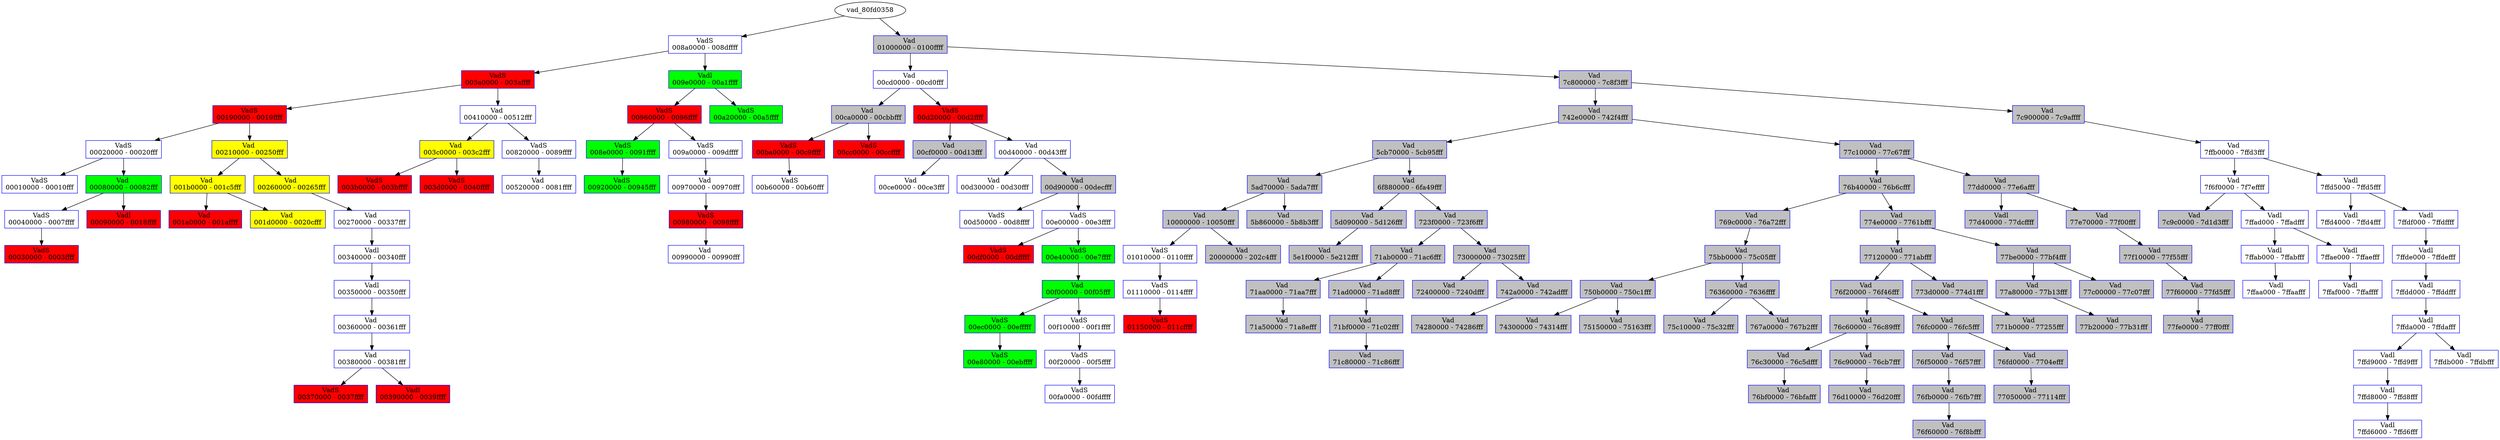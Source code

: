 /* Pid:   1432 */
digraph processtree {
graph [rankdir = "TB"];
vad_80fd0358 -> vad_80f53a58
vad_80f53a58 [label = "{ VadS\n008a0000 - 008dffff }"shape = "record" color = "blue" style = "filled" fillcolor = "white"];
vad_80f53a58 -> vad_ff283220
vad_ff283220 [label = "{ VadS\n003a0000 - 003affff }"shape = "record" color = "blue" style = "filled" fillcolor = "red"];
vad_ff283220 -> vad_ff22a220
vad_ff22a220 [label = "{ VadS\n00190000 - 0019ffff }"shape = "record" color = "blue" style = "filled" fillcolor = "red"];
vad_ff22a220 -> vad_80fec0a8
vad_80fec0a8 [label = "{ VadS\n00020000 - 00020fff }"shape = "record" color = "blue" style = "filled" fillcolor = "white"];
vad_80fec0a8 -> vad_ff3c5728
vad_ff3c5728 [label = "{ VadS\n00010000 - 00010fff }"shape = "record" color = "blue" style = "filled" fillcolor = "white"];
vad_80fec0a8 -> vad_ff22c418
vad_ff22c418 [label = "{ Vad \n00080000 - 00082fff }"shape = "record" color = "blue" style = "filled" fillcolor = "green"];
vad_ff22c418 -> vad_ff1d3600
vad_ff1d3600 [label = "{ VadS\n00040000 - 0007ffff }"shape = "record" color = "blue" style = "filled" fillcolor = "white"];
vad_ff1d3600 -> vad_ff27c1a8
vad_ff27c1a8 [label = "{ VadS\n00030000 - 0003ffff }"shape = "record" color = "blue" style = "filled" fillcolor = "red"];
vad_ff22c418 -> vad_ff2013b8
vad_ff2013b8 [label = "{ Vadl\n00090000 - 0018ffff }"shape = "record" color = "blue" style = "filled" fillcolor = "red"];
vad_ff22a220 -> vad_ff1e7300
vad_ff1e7300 [label = "{ Vad \n00210000 - 00250fff }"shape = "record" color = "blue" style = "filled" fillcolor = "yellow"];
vad_ff1e7300 -> vad_ff1e7360
vad_ff1e7360 [label = "{ Vad \n001b0000 - 001c5fff }"shape = "record" color = "blue" style = "filled" fillcolor = "yellow"];
vad_ff1e7360 -> vad_ff1e7be0
vad_ff1e7be0 [label = "{ Vad \n001a0000 - 001affff }"shape = "record" color = "blue" style = "filled" fillcolor = "red"];
vad_ff1e7360 -> vad_ff1e7330
vad_ff1e7330 [label = "{ Vad \n001d0000 - 0020cfff }"shape = "record" color = "blue" style = "filled" fillcolor = "yellow"];
vad_ff1e7300 -> vad_ff1e72d0
vad_ff1e72d0 [label = "{ Vad \n00260000 - 00265fff }"shape = "record" color = "blue" style = "filled" fillcolor = "yellow"];
vad_ff1e72d0 -> vad_ff20dc58
vad_ff20dc58 [label = "{ Vad \n00270000 - 00337fff }"shape = "record" color = "blue" style = "filled" fillcolor = "white"];
vad_ff20dc58 -> vad_ff20da70
vad_ff20da70 [label = "{ Vadl\n00340000 - 00340fff }"shape = "record" color = "blue" style = "filled" fillcolor = "white"];
vad_ff20da70 -> vad_ff20d9f0
vad_ff20d9f0 [label = "{ Vadl\n00350000 - 00350fff }"shape = "record" color = "blue" style = "filled" fillcolor = "white"];
vad_ff20d9f0 -> vad_ff22ec70
vad_ff22ec70 [label = "{ Vad \n00360000 - 00361fff }"shape = "record" color = "blue" style = "filled" fillcolor = "white"];
vad_ff22ec70 -> vad_ff22ebe0
vad_ff22ebe0 [label = "{ Vad \n00380000 - 00381fff }"shape = "record" color = "blue" style = "filled" fillcolor = "white"];
vad_ff22ebe0 -> vad_ff378228
vad_ff378228 [label = "{ VadS\n00370000 - 0037ffff }"shape = "record" color = "blue" style = "filled" fillcolor = "red"];
vad_ff22ebe0 -> vad_ff121c38
vad_ff121c38 [label = "{ Vadl\n00390000 - 0039ffff }"shape = "record" color = "blue" style = "filled" fillcolor = "red"];
vad_ff283220 -> vad_ff20dc28
vad_ff20dc28 [label = "{ Vad \n00410000 - 00512fff }"shape = "record" color = "blue" style = "filled" fillcolor = "white"];
vad_ff20dc28 -> vad_ff20dab0
vad_ff20dab0 [label = "{ Vad \n003c0000 - 003c2fff }"shape = "record" color = "blue" style = "filled" fillcolor = "yellow"];
vad_ff20dab0 -> vad_ff27b220
vad_ff27b220 [label = "{ VadS\n003b0000 - 003bffff }"shape = "record" color = "blue" style = "filled" fillcolor = "red"];
vad_ff20dab0 -> vad_ff1fb530
vad_ff1fb530 [label = "{ VadS\n003d0000 - 0040ffff }"shape = "record" color = "blue" style = "filled" fillcolor = "red"];
vad_ff20dc28 -> vad_ff1fb958
vad_ff1fb958 [label = "{ VadS\n00820000 - 0089ffff }"shape = "record" color = "blue" style = "filled" fillcolor = "white"];
vad_ff1fb958 -> vad_ff20d9a8
vad_ff20d9a8 [label = "{ Vad \n00520000 - 0081ffff }"shape = "record" color = "blue" style = "filled" fillcolor = "white"];
vad_80f53a58 -> vad_ff1ea730
vad_ff1ea730 [label = "{ Vadl\n009e0000 - 00a1ffff }"shape = "record" color = "blue" style = "filled" fillcolor = "green"];
vad_ff1ea730 -> vad_ff28e850
vad_ff28e850 [label = "{ VadS\n00960000 - 0096ffff }"shape = "record" color = "blue" style = "filled" fillcolor = "red"];
vad_ff28e850 -> vad_81001b98
vad_81001b98 [label = "{ VadS\n008e0000 - 0091ffff }"shape = "record" color = "blue" style = "filled" fillcolor = "green"];
vad_81001b98 -> vad_ff277ed8
vad_ff277ed8 [label = "{ VadS\n00920000 - 00945fff }"shape = "record" color = "blue" style = "filled" fillcolor = "green"];
vad_ff28e850 -> vad_80f02140
vad_80f02140 [label = "{ VadS\n009a0000 - 009dffff }"shape = "record" color = "blue" style = "filled" fillcolor = "white"];
vad_80f02140 -> vad_ff228150
vad_ff228150 [label = "{ Vad \n00970000 - 00970fff }"shape = "record" color = "blue" style = "filled" fillcolor = "white"];
vad_ff228150 -> vad_ff20dbd8
vad_ff20dbd8 [label = "{ VadS\n00980000 - 0098ffff }"shape = "record" color = "blue" style = "filled" fillcolor = "red"];
vad_ff20dbd8 -> vad_ff1f6570
vad_ff1f6570 [label = "{ Vad \n00990000 - 00990fff }"shape = "record" color = "blue" style = "filled" fillcolor = "white"];
vad_ff1ea730 -> vad_ff225f88
vad_ff225f88 [label = "{ VadS\n00a20000 - 00a5ffff }"shape = "record" color = "blue" style = "filled" fillcolor = "green"];
vad_80fd0358 -> vad_ff22c4a8
vad_ff22c4a8 [label = "{ Vad \n01000000 - 0100ffff }"shape = "record" color = "blue" style = "filled" fillcolor = "gray"];
vad_ff22c4a8 -> vad_ff3c5530
vad_ff3c5530 [label = "{ Vad \n00cd0000 - 00cd0fff }"shape = "record" color = "blue" style = "filled" fillcolor = "white"];
vad_ff3c5530 -> vad_ff3c5560
vad_ff3c5560 [label = "{ Vad \n00ca0000 - 00cbbfff }"shape = "record" color = "blue" style = "filled" fillcolor = "gray"];
vad_ff3c5560 -> vad_ff28dea8
vad_ff28dea8 [label = "{ VadS\n00ba0000 - 00c9ffff }"shape = "record" color = "blue" style = "filled" fillcolor = "red"];
vad_ff28dea8 -> vad_ff39cde0
vad_ff39cde0 [label = "{ VadS\n00b60000 - 00b60fff }"shape = "record" color = "blue" style = "filled" fillcolor = "white"];
vad_ff3c5560 -> vad_ff3911d8
vad_ff3911d8 [label = "{ VadS\n00cc0000 - 00ccffff }"shape = "record" color = "blue" style = "filled" fillcolor = "red"];
vad_ff3c5530 -> vad_ff25a310
vad_ff25a310 [label = "{ VadS\n00d20000 - 00d2ffff }"shape = "record" color = "blue" style = "filled" fillcolor = "red"];
vad_ff25a310 -> vad_ff398378
vad_ff398378 [label = "{ Vad \n00cf0000 - 00d13fff }"shape = "record" color = "blue" style = "filled" fillcolor = "gray"];
vad_ff398378 -> vad_ff3c5500
vad_ff3c5500 [label = "{ Vad \n00ce0000 - 00ce3fff }"shape = "record" color = "blue" style = "filled" fillcolor = "white"];
vad_ff25a310 -> vad_ff3982b8
vad_ff3982b8 [label = "{ Vad \n00d40000 - 00d43fff }"shape = "record" color = "blue" style = "filled" fillcolor = "white"];
vad_ff3982b8 -> vad_ff3982e8
vad_ff3982e8 [label = "{ Vad \n00d30000 - 00d30fff }"shape = "record" color = "blue" style = "filled" fillcolor = "white"];
vad_ff3982b8 -> vad_ff3970b0
vad_ff3970b0 [label = "{ Vad \n00d90000 - 00decfff }"shape = "record" color = "blue" style = "filled" fillcolor = "gray"];
vad_ff3970b0 -> vad_80fadea0
vad_80fadea0 [label = "{ VadS\n00d50000 - 00d8ffff }"shape = "record" color = "blue" style = "filled" fillcolor = "white"];
vad_ff3970b0 -> vad_ff29d168
vad_ff29d168 [label = "{ VadS\n00e00000 - 00e3ffff }"shape = "record" color = "blue" style = "filled" fillcolor = "white"];
vad_ff29d168 -> vad_ff3c6bb8
vad_ff3c6bb8 [label = "{ VadS\n00df0000 - 00dfffff }"shape = "record" color = "blue" style = "filled" fillcolor = "red"];
vad_ff29d168 -> vad_ff2a4400
vad_ff2a4400 [label = "{ VadS\n00e40000 - 00e7ffff }"shape = "record" color = "blue" style = "filled" fillcolor = "green"];
vad_ff2a4400 -> vad_80f7a540
vad_80f7a540 [label = "{ Vad \n00f00000 - 00f05fff }"shape = "record" color = "blue" style = "filled" fillcolor = "green"];
vad_80f7a540 -> vad_810013b0
vad_810013b0 [label = "{ VadS\n00ec0000 - 00efffff }"shape = "record" color = "blue" style = "filled" fillcolor = "green"];
vad_810013b0 -> vad_80f5faf8
vad_80f5faf8 [label = "{ VadS\n00e80000 - 00ebffff }"shape = "record" color = "blue" style = "filled" fillcolor = "green"];
vad_80f7a540 -> vad_ff288298
vad_ff288298 [label = "{ VadS\n00f10000 - 00f1ffff }"shape = "record" color = "blue" style = "filled" fillcolor = "white"];
vad_ff288298 -> vad_ff14e480
vad_ff14e480 [label = "{ VadS\n00f20000 - 00f5ffff }"shape = "record" color = "blue" style = "filled" fillcolor = "white"];
vad_ff14e480 -> vad_80f088a8
vad_80f088a8 [label = "{ VadS\n00fa0000 - 00fdffff }"shape = "record" color = "blue" style = "filled" fillcolor = "white"];
vad_ff22c4a8 -> vad_ff1d7a60
vad_ff1d7a60 [label = "{ Vad \n7c800000 - 7c8f3fff }"shape = "record" color = "blue" style = "filled" fillcolor = "gray"];
vad_ff1d7a60 -> vad_80f0bfb0
vad_80f0bfb0 [label = "{ Vad \n742e0000 - 742f4fff }"shape = "record" color = "blue" style = "filled" fillcolor = "gray"];
vad_80f0bfb0 -> vad_ff20dda8
vad_ff20dda8 [label = "{ Vad \n5cb70000 - 5cb95fff }"shape = "record" color = "blue" style = "filled" fillcolor = "gray"];
vad_ff20dda8 -> vad_ff20dae0
vad_ff20dae0 [label = "{ Vad \n5ad70000 - 5ada7fff }"shape = "record" color = "blue" style = "filled" fillcolor = "gray"];
vad_ff20dae0 -> vad_ff243fd8
vad_ff243fd8 [label = "{ Vad \n10000000 - 10050fff }"shape = "record" color = "blue" style = "filled" fillcolor = "gray"];
vad_ff243fd8 -> vad_ff3b5128
vad_ff3b5128 [label = "{ VadS\n01010000 - 0110ffff }"shape = "record" color = "blue" style = "filled" fillcolor = "white"];
vad_ff3b5128 -> vad_80f4e940
vad_80f4e940 [label = "{ VadS\n01110000 - 0114ffff }"shape = "record" color = "blue" style = "filled" fillcolor = "white"];
vad_80f4e940 -> vad_81075198
vad_81075198 [label = "{ VadS\n01150000 - 011cffff }"shape = "record" color = "blue" style = "filled" fillcolor = "red"];
vad_ff243fd8 -> vad_ff158dc8
vad_ff158dc8 [label = "{ Vad \n20000000 - 202c4fff }"shape = "record" color = "blue" style = "filled" fillcolor = "gray"];
vad_ff20dae0 -> vad_80fcf278
vad_80fcf278 [label = "{ Vad \n5b860000 - 5b8b3fff }"shape = "record" color = "blue" style = "filled" fillcolor = "gray"];
vad_ff20dda8 -> vad_ff20dd48
vad_ff20dd48 [label = "{ Vad \n6f880000 - 6fa49fff }"shape = "record" color = "blue" style = "filled" fillcolor = "gray"];
vad_ff20dd48 -> vad_ff20d880
vad_ff20d880 [label = "{ Vad \n5d090000 - 5d126fff }"shape = "record" color = "blue" style = "filled" fillcolor = "gray"];
vad_ff20d880 -> vad_ff27c148
vad_ff27c148 [label = "{ Vad \n5e1f0000 - 5e212fff }"shape = "record" color = "blue" style = "filled" fillcolor = "gray"];
vad_ff20dd48 -> vad_ff3902a0
vad_ff3902a0 [label = "{ Vad \n723f0000 - 723f6fff }"shape = "record" color = "blue" style = "filled" fillcolor = "gray"];
vad_ff3902a0 -> vad_80f64260
vad_80f64260 [label = "{ Vad \n71ab0000 - 71ac6fff }"shape = "record" color = "blue" style = "filled" fillcolor = "gray"];
vad_80f64260 -> vad_ff3840a8
vad_ff3840a8 [label = "{ Vad \n71aa0000 - 71aa7fff }"shape = "record" color = "blue" style = "filled" fillcolor = "gray"];
vad_ff3840a8 -> vad_ff223338
vad_ff223338 [label = "{ Vad \n71a50000 - 71a8efff }"shape = "record" color = "blue" style = "filled" fillcolor = "gray"];
vad_80f64260 -> vad_ff2882e8
vad_ff2882e8 [label = "{ Vad \n71ad0000 - 71ad8fff }"shape = "record" color = "blue" style = "filled" fillcolor = "gray"];
vad_ff2882e8 -> vad_ff14e4d0
vad_ff14e4d0 [label = "{ Vad \n71bf0000 - 71c02fff }"shape = "record" color = "blue" style = "filled" fillcolor = "gray"];
vad_ff14e4d0 -> vad_80f646c0
vad_80f646c0 [label = "{ Vad \n71c80000 - 71c86fff }"shape = "record" color = "blue" style = "filled" fillcolor = "gray"];
vad_ff3902a0 -> vad_80fcf2a8
vad_80fcf2a8 [label = "{ Vad \n73000000 - 73025fff }"shape = "record" color = "blue" style = "filled" fillcolor = "gray"];
vad_80fcf2a8 -> vad_80f755d8
vad_80f755d8 [label = "{ Vad \n72400000 - 7240dfff }"shape = "record" color = "blue" style = "filled" fillcolor = "gray"];
vad_80fcf2a8 -> vad_ff263128
vad_ff263128 [label = "{ Vad \n742a0000 - 742adfff }"shape = "record" color = "blue" style = "filled" fillcolor = "gray"];
vad_ff263128 -> vad_ff2a42b0
vad_ff2a42b0 [label = "{ Vad \n74280000 - 74286fff }"shape = "record" color = "blue" style = "filled" fillcolor = "gray"];
vad_80f0bfb0 -> vad_ff1e72a0
vad_ff1e72a0 [label = "{ Vad \n77c10000 - 77c67fff }"shape = "record" color = "blue" style = "filled" fillcolor = "gray"];
vad_ff1e72a0 -> vad_ff20dd18
vad_ff20dd18 [label = "{ Vad \n76b40000 - 76b6cfff }"shape = "record" color = "blue" style = "filled" fillcolor = "gray"];
vad_ff20dd18 -> vad_ff20db10
vad_ff20db10 [label = "{ Vad \n769c0000 - 76a72fff }"shape = "record" color = "blue" style = "filled" fillcolor = "gray"];
vad_ff20db10 -> vad_ff134548
vad_ff134548 [label = "{ Vad \n75bb0000 - 75c05fff }"shape = "record" color = "blue" style = "filled" fillcolor = "gray"];
vad_ff134548 -> vad_ff223368
vad_ff223368 [label = "{ Vad \n750b0000 - 750c1fff }"shape = "record" color = "blue" style = "filled" fillcolor = "gray"];
vad_ff223368 -> vad_ff128f18
vad_ff128f18 [label = "{ Vad \n74300000 - 74314fff }"shape = "record" color = "blue" style = "filled" fillcolor = "gray"];
vad_ff223368 -> vad_80f6ecb0
vad_80f6ecb0 [label = "{ Vad \n75150000 - 75163fff }"shape = "record" color = "blue" style = "filled" fillcolor = "gray"];
vad_ff134548 -> vad_ff398318
vad_ff398318 [label = "{ Vad \n76360000 - 7636ffff }"shape = "record" color = "blue" style = "filled" fillcolor = "gray"];
vad_ff398318 -> vad_ff3b8798
vad_ff3b8798 [label = "{ Vad \n75c10000 - 75c32fff }"shape = "record" color = "blue" style = "filled" fillcolor = "gray"];
vad_ff398318 -> vad_ff38beb0
vad_ff38beb0 [label = "{ Vad \n767a0000 - 767b2fff }"shape = "record" color = "blue" style = "filled" fillcolor = "gray"];
vad_ff20dd18 -> vad_ff20dce8
vad_ff20dce8 [label = "{ Vad \n774e0000 - 7761bfff }"shape = "record" color = "blue" style = "filled" fillcolor = "gray"];
vad_ff20dce8 -> vad_ff20dcb8
vad_ff20dcb8 [label = "{ Vad \n77120000 - 771abfff }"shape = "record" color = "blue" style = "filled" fillcolor = "gray"];
vad_ff20dcb8 -> vad_ff38ede0
vad_ff38ede0 [label = "{ Vad \n76f20000 - 76f46fff }"shape = "record" color = "blue" style = "filled" fillcolor = "gray"];
vad_ff38ede0 -> vad_ff25a1c0
vad_ff25a1c0 [label = "{ Vad \n76c60000 - 76c89fff }"shape = "record" color = "blue" style = "filled" fillcolor = "gray"];
vad_ff25a1c0 -> vad_ff38ee40
vad_ff38ee40 [label = "{ Vad \n76c30000 - 76c5dfff }"shape = "record" color = "blue" style = "filled" fillcolor = "gray"];
vad_ff38ee40 -> vad_ff245f88
vad_ff245f88 [label = "{ Vad \n76bf0000 - 76bfafff }"shape = "record" color = "blue" style = "filled" fillcolor = "gray"];
vad_ff25a1c0 -> vad_80fd0380
vad_80fd0380 [label = "{ Vad \n76c90000 - 76cb7fff }"shape = "record" color = "blue" style = "filled" fillcolor = "gray"];
vad_80fd0380 -> vad_ff2882b8
vad_ff2882b8 [label = "{ Vad \n76d10000 - 76d20fff }"shape = "record" color = "blue" style = "filled" fillcolor = "gray"];
vad_ff38ede0 -> vad_ff26be68
vad_ff26be68 [label = "{ Vad \n76fc0000 - 76fc5fff }"shape = "record" color = "blue" style = "filled" fillcolor = "gray"];
vad_ff26be68 -> vad_ff398348
vad_ff398348 [label = "{ Vad \n76f50000 - 76f57fff }"shape = "record" color = "blue" style = "filled" fillcolor = "gray"];
vad_ff398348 -> vad_ff149480
vad_ff149480 [label = "{ Vad \n76fb0000 - 76fb7fff }"shape = "record" color = "blue" style = "filled" fillcolor = "gray"];
vad_ff149480 -> vad_ff22f008
vad_ff22f008 [label = "{ Vad \n76f60000 - 76f8bfff }"shape = "record" color = "blue" style = "filled" fillcolor = "gray"];
vad_ff26be68 -> vad_ff38be80
vad_ff38be80 [label = "{ Vad \n76fd0000 - 7704efff }"shape = "record" color = "blue" style = "filled" fillcolor = "gray"];
vad_ff38be80 -> vad_ff399e40
vad_ff399e40 [label = "{ Vad \n77050000 - 77114fff }"shape = "record" color = "blue" style = "filled" fillcolor = "gray"];
vad_ff20dcb8 -> vad_ff22ec40
vad_ff22ec40 [label = "{ Vad \n773d0000 - 774d1fff }"shape = "record" color = "blue" style = "filled" fillcolor = "gray"];
vad_ff22ec40 -> vad_80f172d8
vad_80f172d8 [label = "{ Vad \n771b0000 - 77255fff }"shape = "record" color = "blue" style = "filled" fillcolor = "gray"];
vad_ff20dce8 -> vad_ff20dc88
vad_ff20dc88 [label = "{ Vad \n77be0000 - 77bf4fff }"shape = "record" color = "blue" style = "filled" fillcolor = "gray"];
vad_ff20dc88 -> vad_ff234158
vad_ff234158 [label = "{ Vad \n77a80000 - 77b13fff }"shape = "record" color = "blue" style = "filled" fillcolor = "gray"];
vad_ff234158 -> vad_80fd03b0
vad_80fd03b0 [label = "{ Vad \n77b20000 - 77b31fff }"shape = "record" color = "blue" style = "filled" fillcolor = "gray"];
vad_ff20dc88 -> vad_ff20dba0
vad_ff20dba0 [label = "{ Vad \n77c00000 - 77c07fff }"shape = "record" color = "blue" style = "filled" fillcolor = "gray"];
vad_ff1e72a0 -> vad_ff20de68
vad_ff20de68 [label = "{ Vad \n77dd0000 - 77e6afff }"shape = "record" color = "blue" style = "filled" fillcolor = "gray"];
vad_ff20de68 -> vad_ff20da30
vad_ff20da30 [label = "{ Vadl\n77d40000 - 77dcffff }"shape = "record" color = "blue" style = "filled" fillcolor = "gray"];
vad_ff20de68 -> vad_ff20de38
vad_ff20de38 [label = "{ Vad \n77e70000 - 77f00fff }"shape = "record" color = "blue" style = "filled" fillcolor = "gray"];
vad_ff20de38 -> vad_ff20de08
vad_ff20de08 [label = "{ Vad \n77f10000 - 77f55fff }"shape = "record" color = "blue" style = "filled" fillcolor = "gray"];
vad_ff20de08 -> vad_ff20db40
vad_ff20db40 [label = "{ Vad \n77f60000 - 77fd5fff }"shape = "record" color = "blue" style = "filled" fillcolor = "gray"];
vad_ff20db40 -> vad_ff14a978
vad_ff14a978 [label = "{ Vad \n77fe0000 - 77ff0fff }"shape = "record" color = "blue" style = "filled" fillcolor = "gray"];
vad_ff1d7a60 -> vad_ff22c478
vad_ff22c478 [label = "{ Vad \n7c900000 - 7c9affff }"shape = "record" color = "blue" style = "filled" fillcolor = "gray"];
vad_ff22c478 -> vad_ff22c448
vad_ff22c448 [label = "{ Vad \n7ffb0000 - 7ffd3fff }"shape = "record" color = "blue" style = "filled" fillcolor = "white"];
vad_ff22c448 -> vad_ff20df80
vad_ff20df80 [label = "{ Vad \n7f6f0000 - 7f7effff }"shape = "record" color = "blue" style = "filled" fillcolor = "white"];
vad_ff20df80 -> vad_ff20db70
vad_ff20db70 [label = "{ Vad \n7c9c0000 - 7d1d3fff }"shape = "record" color = "blue" style = "filled" fillcolor = "gray"];
vad_ff20df80 -> vad_ff221008
vad_ff221008 [label = "{ Vadl\n7ffad000 - 7ffadfff }"shape = "record" color = "blue" style = "filled" fillcolor = "white"];
vad_ff221008 -> vad_ff2a40f8
vad_ff2a40f8 [label = "{ Vadl\n7ffab000 - 7ffabfff }"shape = "record" color = "blue" style = "filled" fillcolor = "white"];
vad_ff2a40f8 -> vad_80f73148
vad_80f73148 [label = "{ Vadl\n7ffaa000 - 7ffaafff }"shape = "record" color = "blue" style = "filled" fillcolor = "white"];
vad_ff221008 -> vad_80f7c7d0
vad_80f7c7d0 [label = "{ Vadl\n7ffae000 - 7ffaefff }"shape = "record" color = "blue" style = "filled" fillcolor = "white"];
vad_80f7c7d0 -> vad_ff236d08
vad_ff236d08 [label = "{ Vadl\n7ffaf000 - 7ffaffff }"shape = "record" color = "blue" style = "filled" fillcolor = "white"];
vad_ff22c448 -> vad_ff1d7d48
vad_ff1d7d48 [label = "{ Vadl\n7ffd5000 - 7ffd5fff }"shape = "record" color = "blue" style = "filled" fillcolor = "white"];
vad_ff1d7d48 -> vad_80f74008
vad_80f74008 [label = "{ Vadl\n7ffd4000 - 7ffd4fff }"shape = "record" color = "blue" style = "filled" fillcolor = "white"];
vad_ff1d7d48 -> vad_ff1d7a90
vad_ff1d7a90 [label = "{ Vadl\n7ffdf000 - 7ffdffff }"shape = "record" color = "blue" style = "filled" fillcolor = "white"];
vad_ff1d7a90 -> vad_ff22f6c0
vad_ff22f6c0 [label = "{ Vadl\n7ffde000 - 7ffdefff }"shape = "record" color = "blue" style = "filled" fillcolor = "white"];
vad_ff22f6c0 -> vad_ff20d440
vad_ff20d440 [label = "{ Vadl\n7ffdd000 - 7ffddfff }"shape = "record" color = "blue" style = "filled" fillcolor = "white"];
vad_ff20d440 -> vad_ff2013f8
vad_ff2013f8 [label = "{ Vadl\n7ffda000 - 7ffdafff }"shape = "record" color = "blue" style = "filled" fillcolor = "white"];
vad_ff2013f8 -> vad_ff3ae078
vad_ff3ae078 [label = "{ Vadl\n7ffd9000 - 7ffd9fff }"shape = "record" color = "blue" style = "filled" fillcolor = "white"];
vad_ff3ae078 -> vad_80f559a0
vad_80f559a0 [label = "{ Vadl\n7ffd8000 - 7ffd8fff }"shape = "record" color = "blue" style = "filled" fillcolor = "white"];
vad_80f559a0 -> vad_ff3b87c8
vad_ff3b87c8 [label = "{ Vadl\n7ffd6000 - 7ffd6fff }"shape = "record" color = "blue" style = "filled" fillcolor = "white"];
vad_ff2013f8 -> vad_ff38c1f0
vad_ff38c1f0 [label = "{ Vadl\n7ffdb000 - 7ffdbfff }"shape = "record" color = "blue" style = "filled" fillcolor = "white"];
}
